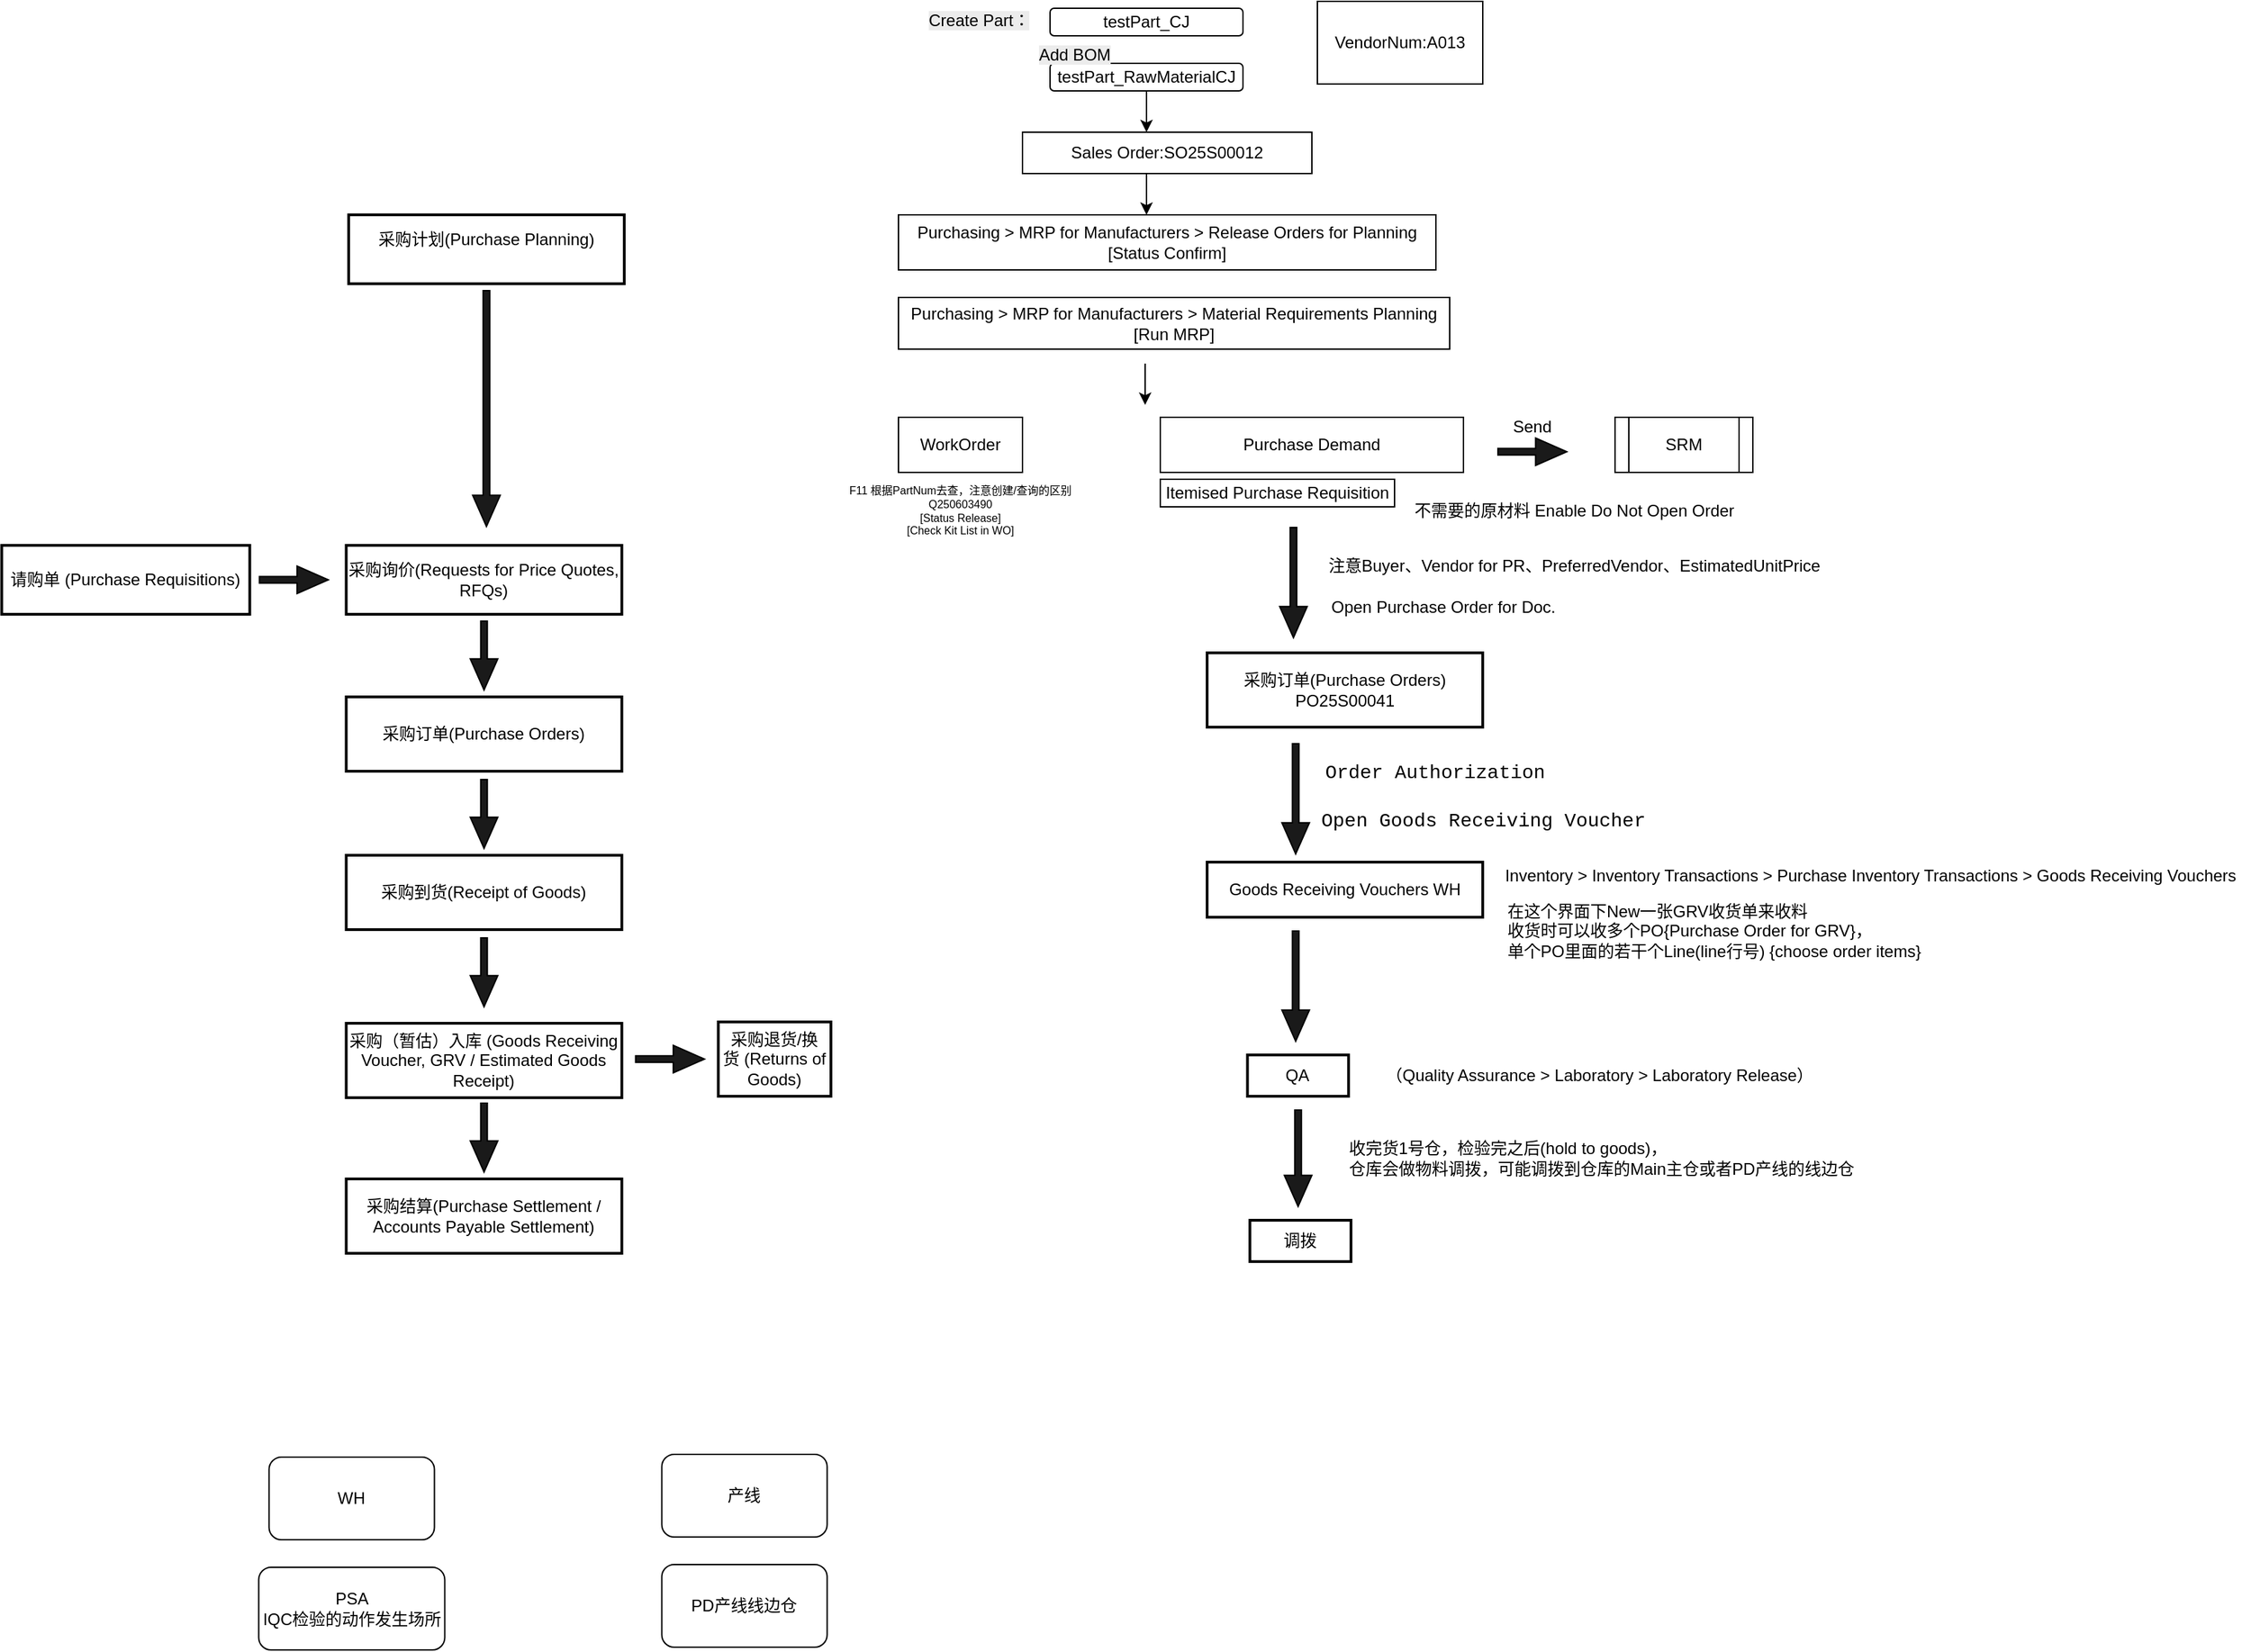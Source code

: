 <mxfile version="27.1.4">
  <diagram name="采购管理" id="mpOXpmmLFO7AId_gfZCV">
    <mxGraphModel dx="1978" dy="2450" grid="1" gridSize="10" guides="1" tooltips="1" connect="1" arrows="1" fold="1" page="1" pageScale="1" pageWidth="1200" pageHeight="1920" math="0" shadow="0">
      <root>
        <mxCell id="0" />
        <mxCell id="1" parent="0" />
        <mxCell id="8VvXhbn4Lma_j9oY6vWO-1" value="采购计划(Purchase Planning)&#xa;" style="whiteSpace=wrap;strokeWidth=2;" parent="1" vertex="1">
          <mxGeometry x="151" y="40" width="200" height="50" as="geometry" />
        </mxCell>
        <mxCell id="8VvXhbn4Lma_j9oY6vWO-2" value="采购询价(Requests for Price Quotes, RFQs)" style="whiteSpace=wrap;strokeWidth=2;" parent="1" vertex="1">
          <mxGeometry x="149.25" y="280" width="200" height="50" as="geometry" />
        </mxCell>
        <mxCell id="8VvXhbn4Lma_j9oY6vWO-4" value="采购订单(Purchase Orders)" style="whiteSpace=wrap;strokeWidth=2;" parent="1" vertex="1">
          <mxGeometry x="149.25" y="390" width="200" height="54" as="geometry" />
        </mxCell>
        <mxCell id="8VvXhbn4Lma_j9oY6vWO-9" value="采购到货(Receipt of Goods)" style="whiteSpace=wrap;strokeWidth=2;" parent="1" vertex="1">
          <mxGeometry x="149.25" y="505" width="200" height="54" as="geometry" />
        </mxCell>
        <mxCell id="8VvXhbn4Lma_j9oY6vWO-10" value="采购（暂估）入库 (Goods Receiving Voucher, GRV / Estimated Goods Receipt)" style="whiteSpace=wrap;strokeWidth=2;" parent="1" vertex="1">
          <mxGeometry x="149.25" y="627" width="200" height="54" as="geometry" />
        </mxCell>
        <mxCell id="8VvXhbn4Lma_j9oY6vWO-11" value="采购结算(Purchase Settlement / Accounts Payable Settlement)" style="whiteSpace=wrap;strokeWidth=2;" parent="1" vertex="1">
          <mxGeometry x="149.25" y="740" width="200" height="54" as="geometry" />
        </mxCell>
        <mxCell id="8VvXhbn4Lma_j9oY6vWO-12" value="采购退货/换货 (Returns of Goods)" style="whiteSpace=wrap;strokeWidth=2;" parent="1" vertex="1">
          <mxGeometry x="419.25" y="626" width="81.75" height="54" as="geometry" />
        </mxCell>
        <mxCell id="8VvXhbn4Lma_j9oY6vWO-13" value="请购单 (Purchase Requisitions)" style="whiteSpace=wrap;strokeWidth=2;" parent="1" vertex="1">
          <mxGeometry x="-100.75" y="280" width="180" height="50" as="geometry" />
        </mxCell>
        <mxCell id="8VvXhbn4Lma_j9oY6vWO-19" value="" style="html=1;shadow=0;dashed=0;align=center;verticalAlign=middle;shape=mxgraph.arrows2.arrow;dy=0.76;dx=22.67;notch=0;fillColor=#1A1A1A;" parent="1" vertex="1">
          <mxGeometry x="86.25" y="295" width="50" height="20" as="geometry" />
        </mxCell>
        <mxCell id="8VvXhbn4Lma_j9oY6vWO-20" value="" style="html=1;shadow=0;dashed=0;align=center;verticalAlign=middle;shape=mxgraph.arrows2.arrow;dy=0.76;dx=22.67;notch=0;fillColor=#1A1A1A;" parent="1" vertex="1">
          <mxGeometry x="359.25" y="643" width="50" height="20" as="geometry" />
        </mxCell>
        <mxCell id="8VvXhbn4Lma_j9oY6vWO-21" value="" style="html=1;shadow=0;dashed=0;align=center;verticalAlign=middle;shape=mxgraph.arrows2.arrow;dy=0.76;dx=22.67;notch=0;fillColor=#1A1A1A;rotation=90;" parent="1" vertex="1">
          <mxGeometry x="165.38" y="170.63" width="171.25" height="20" as="geometry" />
        </mxCell>
        <mxCell id="8VvXhbn4Lma_j9oY6vWO-22" value="" style="html=1;shadow=0;dashed=0;align=center;verticalAlign=middle;shape=mxgraph.arrows2.arrow;dy=0.76;dx=22.67;notch=0;fillColor=#1A1A1A;rotation=90;" parent="1" vertex="1">
          <mxGeometry x="224.25" y="350" width="50" height="20" as="geometry" />
        </mxCell>
        <mxCell id="8VvXhbn4Lma_j9oY6vWO-23" value="" style="html=1;shadow=0;dashed=0;align=center;verticalAlign=middle;shape=mxgraph.arrows2.arrow;dy=0.76;dx=22.67;notch=0;fillColor=#1A1A1A;rotation=90;" parent="1" vertex="1">
          <mxGeometry x="224.25" y="465" width="50" height="20" as="geometry" />
        </mxCell>
        <mxCell id="8VvXhbn4Lma_j9oY6vWO-24" value="" style="html=1;shadow=0;dashed=0;align=center;verticalAlign=middle;shape=mxgraph.arrows2.arrow;dy=0.76;dx=22.67;notch=0;fillColor=#1A1A1A;rotation=90;" parent="1" vertex="1">
          <mxGeometry x="224.25" y="580" width="50" height="20" as="geometry" />
        </mxCell>
        <mxCell id="8VvXhbn4Lma_j9oY6vWO-25" value="" style="html=1;shadow=0;dashed=0;align=center;verticalAlign=middle;shape=mxgraph.arrows2.arrow;dy=0.76;dx=22.67;notch=0;fillColor=#1A1A1A;rotation=90;" parent="1" vertex="1">
          <mxGeometry x="224.25" y="700" width="50" height="20" as="geometry" />
        </mxCell>
        <mxCell id="8VvXhbn4Lma_j9oY6vWO-26" value="WH" style="rounded=1;whiteSpace=wrap;html=1;" parent="1" vertex="1">
          <mxGeometry x="93.25" y="942" width="120" height="60" as="geometry" />
        </mxCell>
        <mxCell id="8VvXhbn4Lma_j9oY6vWO-27" value="PSA&lt;div&gt;IQC检验的动作发生场所&lt;/div&gt;" style="rounded=1;whiteSpace=wrap;html=1;" parent="1" vertex="1">
          <mxGeometry x="85.75" y="1022" width="135" height="60" as="geometry" />
        </mxCell>
        <mxCell id="8VvXhbn4Lma_j9oY6vWO-28" value="PD产线线边仓" style="rounded=1;whiteSpace=wrap;html=1;" parent="1" vertex="1">
          <mxGeometry x="378.25" y="1020" width="120" height="60" as="geometry" />
        </mxCell>
        <mxCell id="8VvXhbn4Lma_j9oY6vWO-29" value="产线" style="rounded=1;whiteSpace=wrap;html=1;" parent="1" vertex="1">
          <mxGeometry x="378.25" y="940" width="120" height="60" as="geometry" />
        </mxCell>
        <mxCell id="8VvXhbn4Lma_j9oY6vWO-32" value="Purchasing &amp;gt; MRP for Manufacturers &amp;gt; Release Orders for Planning&lt;div&gt;[Status Confirm]&lt;/div&gt;" style="whiteSpace=wrap;html=1;" parent="1" vertex="1">
          <mxGeometry x="550" y="40" width="390" height="40" as="geometry" />
        </mxCell>
        <mxCell id="8VvXhbn4Lma_j9oY6vWO-33" value="Sales Order:SO25S00012" style="whiteSpace=wrap;html=1;" parent="1" vertex="1">
          <mxGeometry x="640" y="-20" width="210" height="30" as="geometry" />
        </mxCell>
        <mxCell id="8VvXhbn4Lma_j9oY6vWO-34" value="Purchasing &amp;gt; MRP for Manufacturers &amp;gt; Material Requirements Planning&lt;div&gt;[Run MRP]&lt;/div&gt;" style="whiteSpace=wrap;html=1;" parent="1" vertex="1">
          <mxGeometry x="550" y="100" width="400" height="37.5" as="geometry" />
        </mxCell>
        <mxCell id="8VvXhbn4Lma_j9oY6vWO-35" value="WorkOrder" style="rounded=0;whiteSpace=wrap;html=1;" parent="1" vertex="1">
          <mxGeometry x="550" y="187" width="90" height="40" as="geometry" />
        </mxCell>
        <mxCell id="8VvXhbn4Lma_j9oY6vWO-36" value="Purchase Demand" style="rounded=0;whiteSpace=wrap;html=1;" parent="1" vertex="1">
          <mxGeometry x="740" y="187" width="220" height="40" as="geometry" />
        </mxCell>
        <mxCell id="8VvXhbn4Lma_j9oY6vWO-39" value="SRM" style="shape=process;whiteSpace=wrap;html=1;backgroundOutline=1;" parent="1" vertex="1">
          <mxGeometry x="1070" y="187" width="100" height="40" as="geometry" />
        </mxCell>
        <mxCell id="8VvXhbn4Lma_j9oY6vWO-43" value="" style="group" parent="1" vertex="1" connectable="0">
          <mxGeometry x="980" y="179" width="60" height="43" as="geometry" />
        </mxCell>
        <mxCell id="8VvXhbn4Lma_j9oY6vWO-37" value="" style="html=1;shadow=0;dashed=0;align=center;verticalAlign=middle;shape=mxgraph.arrows2.arrow;dy=0.76;dx=22.67;notch=0;fillColor=#1A1A1A;" parent="8VvXhbn4Lma_j9oY6vWO-43" vertex="1">
          <mxGeometry x="5" y="23" width="50" height="20" as="geometry" />
        </mxCell>
        <mxCell id="8VvXhbn4Lma_j9oY6vWO-38" value="Send" style="text;html=1;align=center;verticalAlign=middle;whiteSpace=wrap;rounded=0;" parent="8VvXhbn4Lma_j9oY6vWO-43" vertex="1">
          <mxGeometry width="60" height="30" as="geometry" />
        </mxCell>
        <mxCell id="8VvXhbn4Lma_j9oY6vWO-44" value="F11 根据PartNum去查，注意创建/查询的区别&lt;div&gt;Q250603490&lt;/div&gt;&lt;div&gt;[Status Release]&lt;/div&gt;&lt;div&gt;[Check Kit List in WO]&lt;/div&gt;" style="text;html=1;align=center;verticalAlign=middle;whiteSpace=wrap;rounded=0;fontSize=8;" parent="1" vertex="1">
          <mxGeometry x="505" y="232" width="180" height="46" as="geometry" />
        </mxCell>
        <mxCell id="8VvXhbn4Lma_j9oY6vWO-46" value="testPart_CJ" style="rounded=1;whiteSpace=wrap;html=1;" parent="1" vertex="1">
          <mxGeometry x="660" y="-110" width="140" height="20" as="geometry" />
        </mxCell>
        <mxCell id="8VvXhbn4Lma_j9oY6vWO-49" value="testPart_RawMaterialCJ&lt;span style=&quot;color: rgba(0, 0, 0, 0); font-family: monospace; font-size: 0px; text-align: start; text-wrap-mode: nowrap;&quot;&gt;%3CmxGraphModel%3E%3Croot%3E%3CmxCell%20id%3D%220%22%2F%3E%3CmxCell%20id%3D%221%22%20parent%3D%220%22%2F%3E%3CmxCell%20id%3D%222%22%20value%3D%22Create%20Part%EF%BC%9AtestPart_CJ%22%20style%3D%22rounded%3D1%3BwhiteSpace%3Dwrap%3Bhtml%3D1%3B%22%20vertex%3D%221%22%20parent%3D%221%22%3E%3CmxGeometry%20x%3D%22660%22%20y%3D%22-150%22%20width%3D%22150%22%20height%3D%2220%22%20as%3D%22geometry%22%2F%3E%3C%2FmxCell%3E%3C%2Froot%3E%3C%2FmxGraphModel%3E&lt;/span&gt;" style="rounded=1;whiteSpace=wrap;html=1;" parent="1" vertex="1">
          <mxGeometry x="660" y="-70" width="140" height="20" as="geometry" />
        </mxCell>
        <mxCell id="8VvXhbn4Lma_j9oY6vWO-50" value="&lt;span style=&quot;color: rgb(0, 0, 0); font-family: Helvetica; font-size: 12px; font-style: normal; font-variant-ligatures: normal; font-variant-caps: normal; font-weight: 400; letter-spacing: normal; orphans: 2; text-align: center; text-indent: 0px; text-transform: none; widows: 2; word-spacing: 0px; -webkit-text-stroke-width: 0px; white-space: normal; background-color: rgb(236, 236, 236); text-decoration-thickness: initial; text-decoration-style: initial; text-decoration-color: initial; display: inline !important; float: none;&quot;&gt;Create Part：&lt;/span&gt;" style="text;whiteSpace=wrap;html=1;" parent="1" vertex="1">
          <mxGeometry x="570" y="-115" width="80" height="30" as="geometry" />
        </mxCell>
        <mxCell id="8VvXhbn4Lma_j9oY6vWO-51" value="&lt;span style=&quot;color: rgb(0, 0, 0); font-family: Helvetica; font-size: 12px; font-style: normal; font-variant-ligatures: normal; font-variant-caps: normal; font-weight: 400; letter-spacing: normal; orphans: 2; text-align: center; text-indent: 0px; text-transform: none; widows: 2; word-spacing: 0px; -webkit-text-stroke-width: 0px; white-space: normal; background-color: rgb(236, 236, 236); text-decoration-thickness: initial; text-decoration-style: initial; text-decoration-color: initial; float: none; display: inline !important;&quot;&gt;Add BOM&lt;/span&gt;" style="text;whiteSpace=wrap;html=1;" parent="1" vertex="1">
          <mxGeometry x="650" y="-90" width="80" height="30" as="geometry" />
        </mxCell>
        <mxCell id="8VvXhbn4Lma_j9oY6vWO-53" value="VendorNum:A013" style="whiteSpace=wrap;html=1;" parent="1" vertex="1">
          <mxGeometry x="854" y="-115" width="120" height="60" as="geometry" />
        </mxCell>
        <mxCell id="8VvXhbn4Lma_j9oY6vWO-54" value="Itemised Purchase Requisition" style="rounded=0;whiteSpace=wrap;html=1;" parent="1" vertex="1">
          <mxGeometry x="740" y="232" width="170" height="20" as="geometry" />
        </mxCell>
        <mxCell id="8VvXhbn4Lma_j9oY6vWO-55" value="采购订单(Purchase Orders)&#xa;PO25S00041" style="whiteSpace=wrap;strokeWidth=2;" parent="1" vertex="1">
          <mxGeometry x="774" y="358" width="200" height="54" as="geometry" />
        </mxCell>
        <mxCell id="8VvXhbn4Lma_j9oY6vWO-56" value="" style="html=1;shadow=0;dashed=0;align=center;verticalAlign=middle;shape=mxgraph.arrows2.arrow;dy=0.76;dx=22.67;notch=0;fillColor=#1A1A1A;rotation=90;" parent="1" vertex="1">
          <mxGeometry x="796.63" y="297" width="80" height="20" as="geometry" />
        </mxCell>
        <mxCell id="8VvXhbn4Lma_j9oY6vWO-57" value="Open Purchase Order for Doc." style="text;html=1;align=center;verticalAlign=middle;resizable=0;points=[];autosize=1;strokeColor=none;fillColor=none;" parent="1" vertex="1">
          <mxGeometry x="850" y="310" width="190" height="30" as="geometry" />
        </mxCell>
        <mxCell id="8VvXhbn4Lma_j9oY6vWO-60" value="" style="endArrow=classic;html=1;rounded=0;" parent="1" edge="1">
          <mxGeometry width="50" height="50" relative="1" as="geometry">
            <mxPoint x="730" y="-50" as="sourcePoint" />
            <mxPoint x="730" y="-20" as="targetPoint" />
          </mxGeometry>
        </mxCell>
        <mxCell id="8VvXhbn4Lma_j9oY6vWO-61" value="" style="endArrow=classic;html=1;rounded=0;" parent="1" edge="1">
          <mxGeometry width="50" height="50" relative="1" as="geometry">
            <mxPoint x="730" y="10" as="sourcePoint" />
            <mxPoint x="730" y="40" as="targetPoint" />
          </mxGeometry>
        </mxCell>
        <mxCell id="8VvXhbn4Lma_j9oY6vWO-62" value="" style="endArrow=classic;html=1;rounded=0;" parent="1" edge="1">
          <mxGeometry width="50" height="50" relative="1" as="geometry">
            <mxPoint x="729" y="148" as="sourcePoint" />
            <mxPoint x="729" y="178" as="targetPoint" />
          </mxGeometry>
        </mxCell>
        <mxCell id="8VvXhbn4Lma_j9oY6vWO-63" value="" style="html=1;shadow=0;dashed=0;align=center;verticalAlign=middle;shape=mxgraph.arrows2.arrow;dy=0.76;dx=22.67;notch=0;fillColor=#1A1A1A;rotation=90;" parent="1" vertex="1">
          <mxGeometry x="798.25" y="454" width="80" height="20" as="geometry" />
        </mxCell>
        <mxCell id="8VvXhbn4Lma_j9oY6vWO-64" value="&lt;div style=&quot;font-family: Consolas, &amp;quot;Courier New&amp;quot;, monospace; font-size: 14px; line-height: 19px; white-space-collapse: preserve;&quot;&gt;&lt;font style=&quot;color: rgb(0, 0, 0);&quot;&gt;Order Authorization&lt;/font&gt;&lt;/div&gt;" style="text;html=1;align=center;verticalAlign=middle;resizable=0;points=[];autosize=1;strokeColor=none;fillColor=none;fontFamily=Helvetica;fontSize=12;fontColor=default;" parent="1" vertex="1">
          <mxGeometry x="854" y="430" width="170" height="30" as="geometry" />
        </mxCell>
        <mxCell id="8VvXhbn4Lma_j9oY6vWO-65" value="Goods Receiving Vouchers WH" style="whiteSpace=wrap;strokeWidth=2;" parent="1" vertex="1">
          <mxGeometry x="774" y="510" width="200" height="40" as="geometry" />
        </mxCell>
        <mxCell id="8VvXhbn4Lma_j9oY6vWO-66" value="在这个界面下New一张GRV收货单来收料&amp;nbsp;&lt;div&gt;收货时可以收多个PO{Purchase Order for GRV}，&lt;/div&gt;&lt;div&gt;单个PO里面的若干个Line(line行号) {choose order items}&lt;/div&gt;" style="text;html=1;align=left;verticalAlign=middle;resizable=0;points=[];autosize=1;strokeColor=none;fillColor=none;" parent="1" vertex="1">
          <mxGeometry x="990" y="530" width="320" height="60" as="geometry" />
        </mxCell>
        <mxCell id="8VvXhbn4Lma_j9oY6vWO-67" value="" style="html=1;shadow=0;dashed=0;align=center;verticalAlign=middle;shape=mxgraph.arrows2.arrow;dy=0.76;dx=22.67;notch=0;fillColor=#1A1A1A;rotation=90;" parent="1" vertex="1">
          <mxGeometry x="798.25" y="590" width="80" height="20" as="geometry" />
        </mxCell>
        <mxCell id="8VvXhbn4Lma_j9oY6vWO-69" value="QA" style="whiteSpace=wrap;strokeWidth=2;" parent="1" vertex="1">
          <mxGeometry x="803.26" y="650" width="73.37" height="30" as="geometry" />
        </mxCell>
        <mxCell id="8VvXhbn4Lma_j9oY6vWO-70" value="（Quality Assurance &amp;gt; Laboratory &amp;gt; Laboratory Release）&amp;nbsp;" style="text;html=1;align=center;verticalAlign=middle;resizable=0;points=[];autosize=1;strokeColor=none;fillColor=none;" parent="1" vertex="1">
          <mxGeometry x="890" y="650" width="340" height="30" as="geometry" />
        </mxCell>
        <mxCell id="8VvXhbn4Lma_j9oY6vWO-71" value="收完货1号仓，检验完之后(hold to goods)，&lt;div&gt;仓库会做物料调拨，可能调拨到仓库的Main主仓或者PD产线的线边仓&lt;/div&gt;" style="text;html=1;align=left;verticalAlign=middle;resizable=0;points=[];autosize=1;strokeColor=none;fillColor=none;" parent="1" vertex="1">
          <mxGeometry x="875" y="705" width="390" height="40" as="geometry" />
        </mxCell>
        <mxCell id="8VvXhbn4Lma_j9oY6vWO-72" value="" style="html=1;shadow=0;dashed=0;align=center;verticalAlign=middle;shape=mxgraph.arrows2.arrow;dy=0.76;dx=22.67;notch=0;fillColor=#1A1A1A;rotation=90;" parent="1" vertex="1">
          <mxGeometry x="805" y="715" width="70" height="20" as="geometry" />
        </mxCell>
        <mxCell id="8VvXhbn4Lma_j9oY6vWO-73" value="调拨" style="whiteSpace=wrap;strokeWidth=2;" parent="1" vertex="1">
          <mxGeometry x="805" y="770" width="73.37" height="30" as="geometry" />
        </mxCell>
        <mxCell id="-tq-Yu4QPnls8kOH72EO-1" value="不需要的原材料 Enable Do Not Open Order" style="text;html=1;align=center;verticalAlign=middle;resizable=0;points=[];autosize=1;strokeColor=none;fillColor=none;" vertex="1" parent="1">
          <mxGeometry x="910" y="240" width="260" height="30" as="geometry" />
        </mxCell>
        <mxCell id="-tq-Yu4QPnls8kOH72EO-2" value="注意Buyer、Vendor for PR、PreferredVendor、EstimatedUnitPrice" style="text;html=1;align=center;verticalAlign=middle;resizable=0;points=[];autosize=1;strokeColor=none;fillColor=none;" vertex="1" parent="1">
          <mxGeometry x="850" y="280" width="380" height="30" as="geometry" />
        </mxCell>
        <mxCell id="-tq-Yu4QPnls8kOH72EO-3" value="Inventory &amp;gt; Inventory Transactions &amp;gt; Purchase Inventory Transactions &amp;gt; Goods Receiving Vouchers" style="text;html=1;align=center;verticalAlign=middle;resizable=0;points=[];autosize=1;strokeColor=none;fillColor=none;" vertex="1" parent="1">
          <mxGeometry x="980" y="505" width="550" height="30" as="geometry" />
        </mxCell>
        <mxCell id="-tq-Yu4QPnls8kOH72EO-4" value="&lt;div style=&quot;font-family: Consolas, &amp;quot;Courier New&amp;quot;, monospace; font-size: 14px; line-height: 19px; white-space-collapse: preserve;&quot;&gt;&lt;font style=&quot;color: rgb(0, 0, 0);&quot;&gt;Open Goods Receiving Voucher&lt;/font&gt;&lt;/div&gt;" style="text;html=1;align=center;verticalAlign=middle;resizable=0;points=[];autosize=1;strokeColor=none;fillColor=none;fontFamily=Helvetica;fontSize=12;fontColor=default;" vertex="1" parent="1">
          <mxGeometry x="854" y="465" width="240" height="30" as="geometry" />
        </mxCell>
      </root>
    </mxGraphModel>
  </diagram>
</mxfile>
